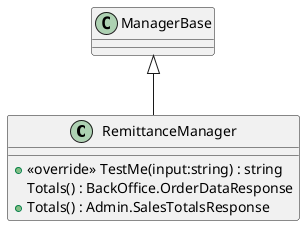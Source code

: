 @startuml
class RemittanceManager {
    + <<override>> TestMe(input:string) : string
    Totals() : BackOffice.OrderDataResponse
    + Totals() : Admin.SalesTotalsResponse
}
ManagerBase <|-- RemittanceManager
@enduml
